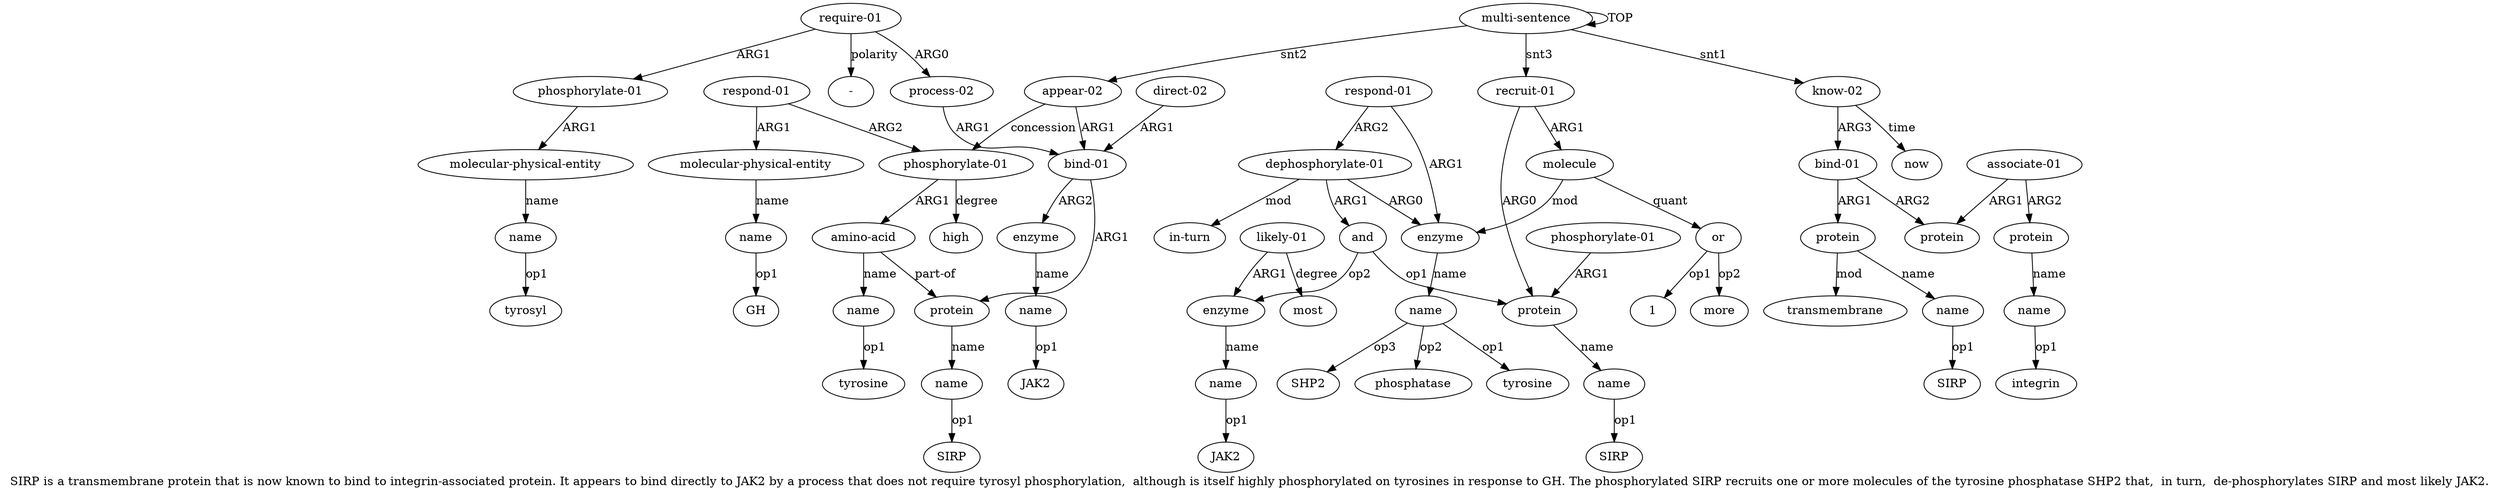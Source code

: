 digraph  {
	graph [label="SIRP is a transmembrane protein that is now known to bind to integrin-associated protein. It appears to bind directly to JAK2 by \
a process that does not require tyrosyl phosphorylation,  although is itself highly phosphorylated on tyrosines in response to GH. \
The phosphorylated SIRP recruits one or more molecules of the tyrosine phosphatase SHP2 that,  in turn,  de-phosphorylates SIRP \
and most likely JAK2."];
	node [label="\N"];
	a20	 [color=black,
		gold_ind=20,
		gold_label="phosphorylate-01",
		label="phosphorylate-01",
		test_ind=20,
		test_label="phosphorylate-01"];
	a21	 [color=black,
		gold_ind=21,
		gold_label="molecular-physical-entity",
		label="molecular-physical-entity",
		test_ind=21,
		test_label="molecular-physical-entity"];
	a20 -> a21 [key=0,
	color=black,
	gold_label=ARG1,
	label=ARG1,
	test_label=ARG1];
a22 [color=black,
	gold_ind=22,
	gold_label=name,
	label=name,
	test_ind=22,
	test_label=name];
a21 -> a22 [key=0,
color=black,
gold_label=name,
label=name,
test_label=name];
"a22 tyrosyl" [color=black,
gold_ind=-1,
gold_label=tyrosyl,
label=tyrosyl,
test_ind=-1,
test_label=tyrosyl];
a22 -> "a22 tyrosyl" [key=0,
color=black,
gold_label=op1,
label=op1,
test_label=op1];
a23 [color=black,
gold_ind=23,
gold_label="phosphorylate-01",
label="phosphorylate-01",
test_ind=23,
test_label="phosphorylate-01"];
a24 [color=black,
gold_ind=24,
gold_label="amino-acid",
label="amino-acid",
test_ind=24,
test_label="amino-acid"];
a23 -> a24 [key=0,
color=black,
gold_label=ARG1,
label=ARG1,
test_label=ARG1];
a26 [color=black,
gold_ind=26,
gold_label=high,
label=high,
test_ind=26,
test_label=high];
a23 -> a26 [key=0,
color=black,
gold_label=degree,
label=degree,
test_label=degree];
a25 [color=black,
gold_ind=25,
gold_label=name,
label=name,
test_ind=25,
test_label=name];
a24 -> a25 [key=0,
color=black,
gold_label=name,
label=name,
test_label=name];
a13 [color=black,
gold_ind=13,
gold_label=protein,
label=protein,
test_ind=13,
test_label=protein];
a24 -> a13 [key=0,
color=black,
gold_label="part-of",
label="part-of",
test_label="part-of"];
"a25 tyrosine" [color=black,
gold_ind=-1,
gold_label=tyrosine,
label=tyrosine,
test_ind=-1,
test_label=tyrosine];
a25 -> "a25 tyrosine" [key=0,
color=black,
gold_label=op1,
label=op1,
test_label=op1];
a27 [color=black,
gold_ind=27,
gold_label="respond-01",
label="respond-01",
test_ind=27,
test_label="respond-01"];
a27 -> a23 [key=0,
color=black,
gold_label=ARG2,
label=ARG2,
test_label=ARG2];
a28 [color=black,
gold_ind=28,
gold_label="molecular-physical-entity",
label="molecular-physical-entity",
test_ind=28,
test_label="molecular-physical-entity"];
a27 -> a28 [key=0,
color=black,
gold_label=ARG1,
label=ARG1,
test_label=ARG1];
a29 [color=black,
gold_ind=29,
gold_label=name,
label=name,
test_ind=29,
test_label=name];
a28 -> a29 [key=0,
color=black,
gold_label=name,
label=name,
test_label=name];
"a29 GH" [color=black,
gold_ind=-1,
gold_label=GH,
label=GH,
test_ind=-1,
test_label=GH];
a29 -> "a29 GH" [key=0,
color=black,
gold_label=op1,
label=op1,
test_label=op1];
a31 [color=black,
gold_ind=31,
gold_label=protein,
label=protein,
test_ind=31,
test_label=protein];
a32 [color=black,
gold_ind=32,
gold_label=name,
label=name,
test_ind=32,
test_label=name];
a31 -> a32 [key=0,
color=black,
gold_label=name,
label=name,
test_label=name];
"a16 JAK2" [color=black,
gold_ind=-1,
gold_label=JAK2,
label=JAK2,
test_ind=-1,
test_label=JAK2];
a30 [color=black,
gold_ind=30,
gold_label="recruit-01",
label="recruit-01",
test_ind=30,
test_label="recruit-01"];
a30 -> a31 [key=0,
color=black,
gold_label=ARG0,
label=ARG0,
test_label=ARG0];
a34 [color=black,
gold_ind=34,
gold_label=molecule,
label=molecule,
test_ind=34,
test_label=molecule];
a30 -> a34 [key=0,
color=black,
gold_label=ARG1,
label=ARG1,
test_label=ARG1];
a37 [color=black,
gold_ind=37,
gold_label="respond-01",
label="respond-01",
test_ind=37,
test_label="respond-01"];
a35 [color=black,
gold_ind=35,
gold_label=enzyme,
label=enzyme,
test_ind=35,
test_label=enzyme];
a37 -> a35 [key=0,
color=black,
gold_label=ARG1,
label=ARG1,
test_label=ARG1];
a38 [color=black,
gold_ind=38,
gold_label="dephosphorylate-01",
label="dephosphorylate-01",
test_ind=38,
test_label="dephosphorylate-01"];
a37 -> a38 [key=0,
color=black,
gold_label=ARG2,
label=ARG2,
test_label=ARG2];
a36 [color=black,
gold_ind=36,
gold_label=name,
label=name,
test_ind=36,
test_label=name];
"a36 tyrosine" [color=black,
gold_ind=-1,
gold_label=tyrosine,
label=tyrosine,
test_ind=-1,
test_label=tyrosine];
a36 -> "a36 tyrosine" [key=0,
color=black,
gold_label=op1,
label=op1,
test_label=op1];
"a36 SHP2" [color=black,
gold_ind=-1,
gold_label=SHP2,
label=SHP2,
test_ind=-1,
test_label=SHP2];
a36 -> "a36 SHP2" [key=0,
color=black,
gold_label=op3,
label=op3,
test_label=op3];
"a36 phosphatase" [color=black,
gold_ind=-1,
gold_label=phosphatase,
label=phosphatase,
test_ind=-1,
test_label=phosphatase];
a36 -> "a36 phosphatase" [key=0,
color=black,
gold_label=op2,
label=op2,
test_label=op2];
a33 [color=black,
gold_ind=33,
gold_label="phosphorylate-01",
label="phosphorylate-01",
test_ind=33,
test_label="phosphorylate-01"];
a33 -> a31 [key=0,
color=black,
gold_label=ARG1,
label=ARG1,
test_label=ARG1];
"a41 JAK2" [color=black,
gold_ind=-1,
gold_label=JAK2,
label=JAK2,
test_ind=-1,
test_label=JAK2];
a35 -> a36 [key=0,
color=black,
gold_label=name,
label=name,
test_label=name];
"a32 SIRP" [color=black,
gold_ind=-1,
gold_label=SIRP,
label=SIRP,
test_ind=-1,
test_label=SIRP];
a34 -> a35 [key=0,
color=black,
gold_label=mod,
label=mod,
test_label=mod];
a45 [color=black,
gold_ind=45,
gold_label=or,
label=or,
test_ind=45,
test_label=or];
a34 -> a45 [key=0,
color=black,
gold_label=quant,
label=quant,
test_label=quant];
"a4 SIRP" [color=black,
gold_ind=-1,
gold_label=SIRP,
label=SIRP,
test_ind=-1,
test_label=SIRP];
"a45 1" [color=black,
gold_ind=-1,
gold_label=1,
label=1,
test_ind=-1,
test_label=1];
a32 -> "a32 SIRP" [key=0,
color=black,
gold_label=op1,
label=op1,
test_label=op1];
a15 [color=black,
gold_ind=15,
gold_label=enzyme,
label=enzyme,
test_ind=15,
test_label=enzyme];
a16 [color=black,
gold_ind=16,
gold_label=name,
label=name,
test_ind=16,
test_label=name];
a15 -> a16 [key=0,
color=black,
gold_label=name,
label=name,
test_label=name];
a14 [color=black,
gold_ind=14,
gold_label=name,
label=name,
test_ind=14,
test_label=name];
"a14 SIRP" [color=black,
gold_ind=-1,
gold_label=SIRP,
label=SIRP,
test_ind=-1,
test_label=SIRP];
a14 -> "a14 SIRP" [key=0,
color=black,
gold_label=op1,
label=op1,
test_label=op1];
a17 [color=black,
gold_ind=17,
gold_label="direct-02",
label="direct-02",
test_ind=17,
test_label="direct-02"];
a12 [color=black,
gold_ind=12,
gold_label="bind-01",
label="bind-01",
test_ind=12,
test_label="bind-01"];
a17 -> a12 [key=0,
color=black,
gold_label=ARG1,
label=ARG1,
test_label=ARG1];
a16 -> "a16 JAK2" [key=0,
color=black,
gold_label=op1,
label=op1,
test_label=op1];
a11 [color=black,
gold_ind=11,
gold_label="appear-02",
label="appear-02",
test_ind=11,
test_label="appear-02"];
a11 -> a23 [key=0,
color=black,
gold_label=concession,
label=concession,
test_label=concession];
a11 -> a12 [key=0,
color=black,
gold_label=ARG1,
label=ARG1,
test_label=ARG1];
a10 [color=black,
gold_ind=10,
gold_label=now,
label=now,
test_ind=10,
test_label=now];
a13 -> a14 [key=0,
color=black,
gold_label=name,
label=name,
test_label=name];
a12 -> a15 [key=0,
color=black,
gold_label=ARG2,
label=ARG2,
test_label=ARG2];
a12 -> a13 [key=0,
color=black,
gold_label=ARG1,
label=ARG1,
test_label=ARG1];
a39 [color=black,
gold_ind=39,
gold_label=and,
label=and,
test_ind=39,
test_label=and];
a39 -> a31 [key=0,
color=black,
gold_label=op1,
label=op1,
test_label=op1];
a40 [color=black,
gold_ind=40,
gold_label=enzyme,
label=enzyme,
test_ind=40,
test_label=enzyme];
a39 -> a40 [key=0,
color=black,
gold_label=op2,
label=op2,
test_label=op2];
a38 -> a35 [key=0,
color=black,
gold_label=ARG0,
label=ARG0,
test_label=ARG0];
a38 -> a39 [key=0,
color=black,
gold_label=ARG1,
label=ARG1,
test_label=ARG1];
a44 [color=black,
gold_ind=44,
gold_label="in-turn",
label="in-turn",
test_ind=44,
test_label="in-turn"];
a38 -> a44 [key=0,
color=black,
gold_label=mod,
label=mod,
test_label=mod];
a19 [color=black,
gold_ind=19,
gold_label="require-01",
label="require-01",
test_ind=19,
test_label="require-01"];
a19 -> a20 [key=0,
color=black,
gold_label=ARG1,
label=ARG1,
test_label=ARG1];
a18 [color=black,
gold_ind=18,
gold_label="process-02",
label="process-02",
test_ind=18,
test_label="process-02"];
a19 -> a18 [key=0,
color=black,
gold_label=ARG0,
label=ARG0,
test_label=ARG0];
"a19 -" [color=black,
gold_ind=-1,
gold_label="-",
label="-",
test_ind=-1,
test_label="-"];
a19 -> "a19 -" [key=0,
color=black,
gold_label=polarity,
label=polarity,
test_label=polarity];
a18 -> a12 [key=0,
color=black,
gold_label=ARG1,
label=ARG1,
test_label=ARG1];
a1 [color=black,
gold_ind=1,
gold_label="know-02",
label="know-02",
test_ind=1,
test_label="know-02"];
a1 -> a10 [key=0,
color=black,
gold_label=time,
label=time,
test_label=time];
a2 [color=black,
gold_ind=2,
gold_label="bind-01",
label="bind-01",
test_ind=2,
test_label="bind-01"];
a1 -> a2 [key=0,
color=black,
gold_label=ARG3,
label=ARG3,
test_label=ARG3];
a0 [color=black,
gold_ind=0,
gold_label="multi-sentence",
label="multi-sentence",
test_ind=0,
test_label="multi-sentence"];
a0 -> a30 [key=0,
color=black,
gold_label=snt3,
label=snt3,
test_label=snt3];
a0 -> a11 [key=0,
color=black,
gold_label=snt2,
label=snt2,
test_label=snt2];
a0 -> a1 [key=0,
color=black,
gold_label=snt1,
label=snt1,
test_label=snt1];
a0 -> a0 [key=0,
color=black,
gold_label=TOP,
label=TOP,
test_label=TOP];
a3 [color=black,
gold_ind=3,
gold_label=protein,
label=protein,
test_ind=3,
test_label=protein];
a5 [color=black,
gold_ind=5,
gold_label=transmembrane,
label=transmembrane,
test_ind=5,
test_label=transmembrane];
a3 -> a5 [key=0,
color=black,
gold_label=mod,
label=mod,
test_label=mod];
a4 [color=black,
gold_ind=4,
gold_label=name,
label=name,
test_ind=4,
test_label=name];
a3 -> a4 [key=0,
color=black,
gold_label=name,
label=name,
test_label=name];
a2 -> a3 [key=0,
color=black,
gold_label=ARG1,
label=ARG1,
test_label=ARG1];
a6 [color=black,
gold_ind=6,
gold_label=protein,
label=protein,
test_ind=6,
test_label=protein];
a2 -> a6 [key=0,
color=black,
gold_label=ARG2,
label=ARG2,
test_label=ARG2];
a4 -> "a4 SIRP" [key=0,
color=black,
gold_label=op1,
label=op1,
test_label=op1];
a7 [color=black,
gold_ind=7,
gold_label="associate-01",
label="associate-01",
test_ind=7,
test_label="associate-01"];
a7 -> a6 [key=0,
color=black,
gold_label=ARG1,
label=ARG1,
test_label=ARG1];
a8 [color=black,
gold_ind=8,
gold_label=protein,
label=protein,
test_ind=8,
test_label=protein];
a7 -> a8 [key=0,
color=black,
gold_label=ARG2,
label=ARG2,
test_label=ARG2];
a9 [color=black,
gold_ind=9,
gold_label=name,
label=name,
test_ind=9,
test_label=name];
"a9 integrin" [color=black,
gold_ind=-1,
gold_label=integrin,
label=integrin,
test_ind=-1,
test_label=integrin];
a9 -> "a9 integrin" [key=0,
color=black,
gold_label=op1,
label=op1,
test_label=op1];
a8 -> a9 [key=0,
color=black,
gold_label=name,
label=name,
test_label=name];
a46 [color=black,
gold_ind=46,
gold_label=more,
label=more,
test_ind=46,
test_label=more];
a45 -> "a45 1" [key=0,
color=black,
gold_label=op1,
label=op1,
test_label=op1];
a45 -> a46 [key=0,
color=black,
gold_label=op2,
label=op2,
test_label=op2];
a42 [color=black,
gold_ind=42,
gold_label="likely-01",
label="likely-01",
test_ind=42,
test_label="likely-01"];
a43 [color=black,
gold_ind=43,
gold_label=most,
label=most,
test_ind=43,
test_label=most];
a42 -> a43 [key=0,
color=black,
gold_label=degree,
label=degree,
test_label=degree];
a42 -> a40 [key=0,
color=black,
gold_label=ARG1,
label=ARG1,
test_label=ARG1];
a41 [color=black,
gold_ind=41,
gold_label=name,
label=name,
test_ind=41,
test_label=name];
a40 -> a41 [key=0,
color=black,
gold_label=name,
label=name,
test_label=name];
a41 -> "a41 JAK2" [key=0,
color=black,
gold_label=op1,
label=op1,
test_label=op1];
}
